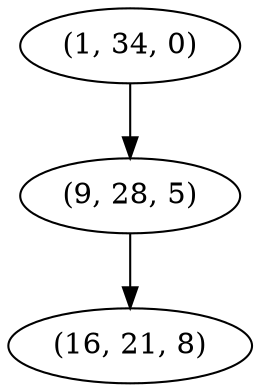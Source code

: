 digraph tree {
    "(1, 34, 0)";
    "(9, 28, 5)";
    "(16, 21, 8)";
    "(1, 34, 0)" -> "(9, 28, 5)";
    "(9, 28, 5)" -> "(16, 21, 8)";
}
